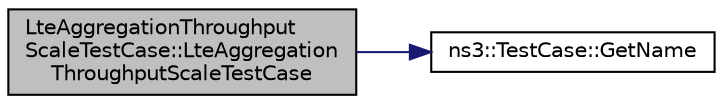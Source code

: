 digraph "LteAggregationThroughputScaleTestCase::LteAggregationThroughputScaleTestCase"
{
 // LATEX_PDF_SIZE
  edge [fontname="Helvetica",fontsize="10",labelfontname="Helvetica",labelfontsize="10"];
  node [fontname="Helvetica",fontsize="10",shape=record];
  rankdir="LR";
  Node1 [label="LteAggregationThroughput\lScaleTestCase::LteAggregation\lThroughputScaleTestCase",height=0.2,width=0.4,color="black", fillcolor="grey75", style="filled", fontcolor="black",tooltip="Creates an instance of the carrier aggregation throughput scaling test case."];
  Node1 -> Node2 [color="midnightblue",fontsize="10",style="solid",fontname="Helvetica"];
  Node2 [label="ns3::TestCase::GetName",height=0.2,width=0.4,color="black", fillcolor="white", style="filled",URL="$classns3_1_1_test_case.html#ae3b2b294f9104f53e66e5c27d34a5a98",tooltip=" "];
}
